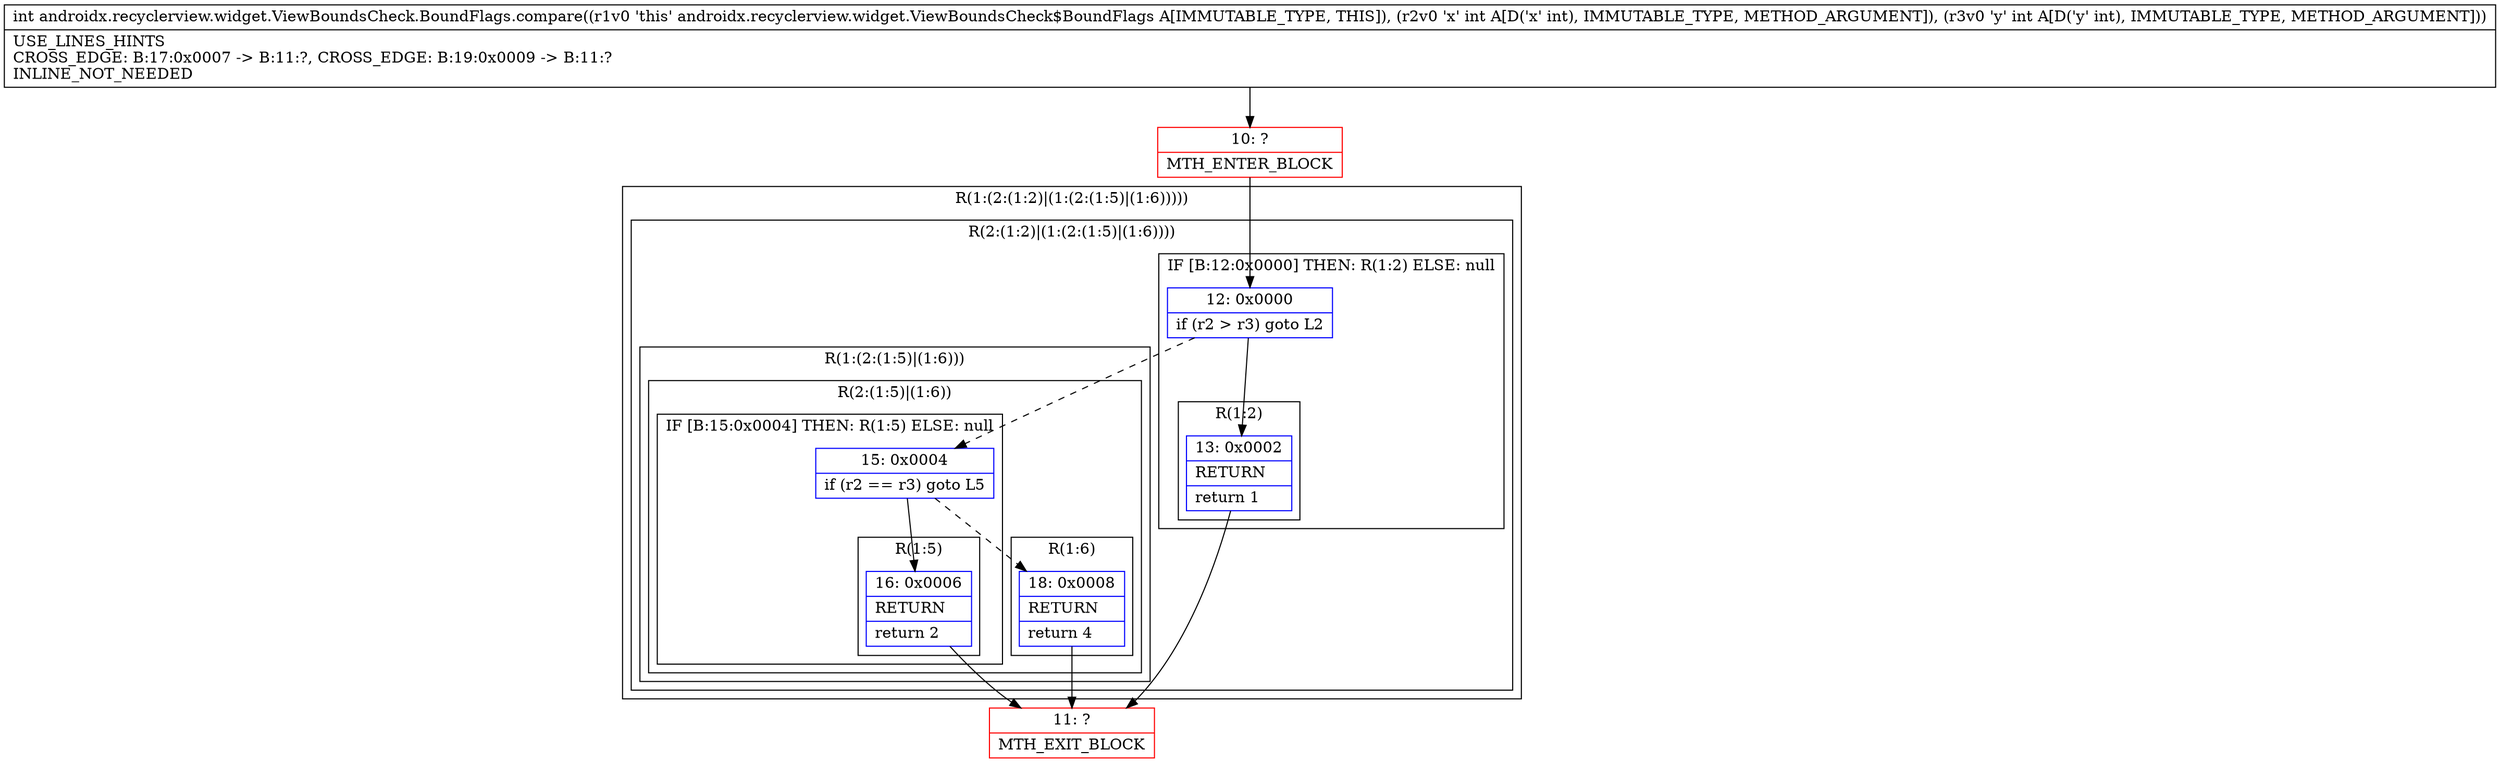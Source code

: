 digraph "CFG forandroidx.recyclerview.widget.ViewBoundsCheck.BoundFlags.compare(II)I" {
subgraph cluster_Region_1975932965 {
label = "R(1:(2:(1:2)|(1:(2:(1:5)|(1:6)))))";
node [shape=record,color=blue];
subgraph cluster_Region_1526169157 {
label = "R(2:(1:2)|(1:(2:(1:5)|(1:6))))";
node [shape=record,color=blue];
subgraph cluster_IfRegion_1656641316 {
label = "IF [B:12:0x0000] THEN: R(1:2) ELSE: null";
node [shape=record,color=blue];
Node_12 [shape=record,label="{12\:\ 0x0000|if (r2 \> r3) goto L2\l}"];
subgraph cluster_Region_1908355604 {
label = "R(1:2)";
node [shape=record,color=blue];
Node_13 [shape=record,label="{13\:\ 0x0002|RETURN\l|return 1\l}"];
}
}
subgraph cluster_Region_922704758 {
label = "R(1:(2:(1:5)|(1:6)))";
node [shape=record,color=blue];
subgraph cluster_Region_1469783738 {
label = "R(2:(1:5)|(1:6))";
node [shape=record,color=blue];
subgraph cluster_IfRegion_1200387098 {
label = "IF [B:15:0x0004] THEN: R(1:5) ELSE: null";
node [shape=record,color=blue];
Node_15 [shape=record,label="{15\:\ 0x0004|if (r2 == r3) goto L5\l}"];
subgraph cluster_Region_1336660333 {
label = "R(1:5)";
node [shape=record,color=blue];
Node_16 [shape=record,label="{16\:\ 0x0006|RETURN\l|return 2\l}"];
}
}
subgraph cluster_Region_63112965 {
label = "R(1:6)";
node [shape=record,color=blue];
Node_18 [shape=record,label="{18\:\ 0x0008|RETURN\l|return 4\l}"];
}
}
}
}
}
Node_10 [shape=record,color=red,label="{10\:\ ?|MTH_ENTER_BLOCK\l}"];
Node_11 [shape=record,color=red,label="{11\:\ ?|MTH_EXIT_BLOCK\l}"];
MethodNode[shape=record,label="{int androidx.recyclerview.widget.ViewBoundsCheck.BoundFlags.compare((r1v0 'this' androidx.recyclerview.widget.ViewBoundsCheck$BoundFlags A[IMMUTABLE_TYPE, THIS]), (r2v0 'x' int A[D('x' int), IMMUTABLE_TYPE, METHOD_ARGUMENT]), (r3v0 'y' int A[D('y' int), IMMUTABLE_TYPE, METHOD_ARGUMENT]))  | USE_LINES_HINTS\lCROSS_EDGE: B:17:0x0007 \-\> B:11:?, CROSS_EDGE: B:19:0x0009 \-\> B:11:?\lINLINE_NOT_NEEDED\l}"];
MethodNode -> Node_10;Node_12 -> Node_13;
Node_12 -> Node_15[style=dashed];
Node_13 -> Node_11;
Node_15 -> Node_16;
Node_15 -> Node_18[style=dashed];
Node_16 -> Node_11;
Node_18 -> Node_11;
Node_10 -> Node_12;
}

